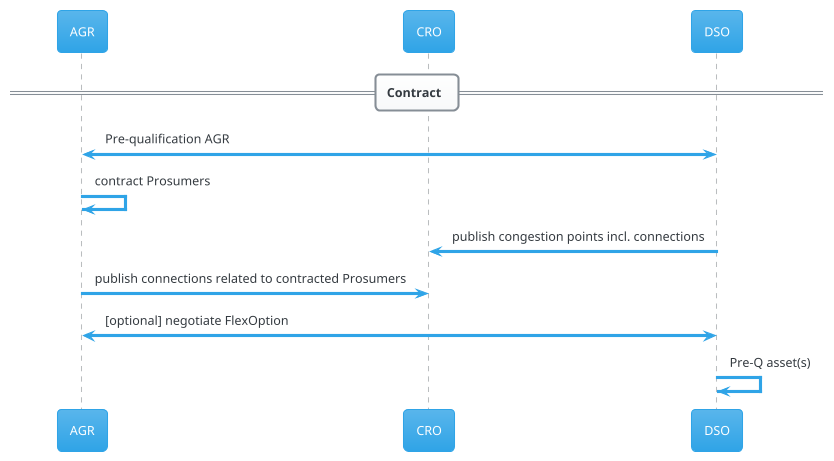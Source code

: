 @startuml
!theme cerulean

participant AGR
participant CRO
participant DSO

== Contract ==
AGR <-> DSO: Pre-qualification AGR
AGR -> AGR: contract Prosumers
CRO <- DSO: publish congestion points incl. connections
AGR -> CRO: publish connections related to contracted Prosumers
AGR <-> DSO: [optional] negotiate FlexOption
DSO -> DSO: Pre-Q asset(s)

@enduml